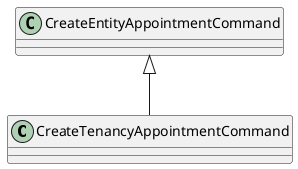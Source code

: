 @startuml
class CreateTenancyAppointmentCommand {
}
CreateEntityAppointmentCommand <|-- CreateTenancyAppointmentCommand
@enduml
